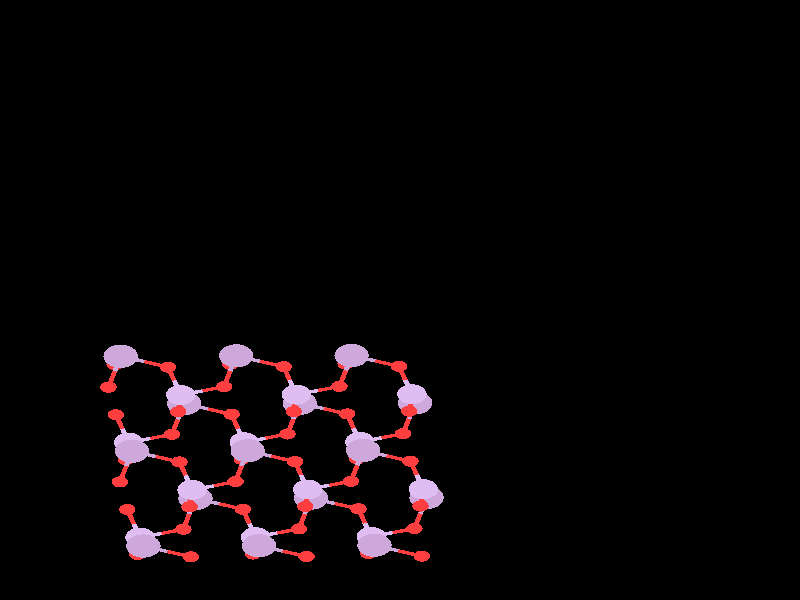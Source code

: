 #include "colors.inc"
#include "finish.inc"

global_settings {assumed_gamma 1 max_trace_level 6}
background {color White transmit 1.0}
camera {orthographic
  right -32.24*x up 35.65*y
  direction 1.00*z
  location <0,0,50.00> look_at <0,0,0>}


light_source {<  2.00,   3.00,  40.00> color White
  area_light <0.70, 0, 0>, <0, 0.70, 0>, 3, 3
  adaptive 1 jitter}
// no fog
#declare simple = finish {phong 0.7}
#declare pale = finish {ambient 0.5 diffuse 0.85 roughness 0.001 specular 0.200 }
#declare intermediate = finish {ambient 0.3 diffuse 0.6 specular 0.1 roughness 0.04}
#declare vmd = finish {ambient 0.0 diffuse 0.65 phong 0.1 phong_size 40.0 specular 0.5 }
#declare jmol = finish {ambient 0.2 diffuse 0.6 specular 1 roughness 0.001 metallic}
#declare ase2 = finish {ambient 0.05 brilliance 3 diffuse 0.6 metallic specular 0.7 roughness 0.04 reflection 0.15}
#declare ase3 = finish {ambient 0.15 brilliance 2 diffuse 0.6 metallic specular 1.0 roughness 0.001 reflection 0.0}
#declare glass = finish {ambient 0.05 diffuse 0.3 specular 1.0 roughness 0.001}
#declare glass2 = finish {ambient 0.01 diffuse 0.3 specular 1.0 reflection 0.25 roughness 0.001}
#declare Rcell = 0.000;
#declare Rbond = 0.100;

#macro atom(LOC, R, COL, TRANS, FIN)
  sphere{LOC, R texture{pigment{color COL transmit TRANS} finish{FIN}}}
#end
#macro constrain(LOC, R, COL, TRANS FIN)
union{torus{R, Rcell rotate 45*z texture{pigment{color COL transmit TRANS} finish{FIN}}}
     torus{R, Rcell rotate -45*z texture{pigment{color COL transmit TRANS} finish{FIN}}}
     translate LOC}
#end

cylinder {<-12.59, -16.98, -34.07>, < 15.35, -16.85, -34.07>, Rcell pigment {Black}}
cylinder {<-15.35,  16.85, -34.07>, < 12.59,  16.98, -34.07>, Rcell pigment {Black}}
cylinder {<-15.35,  16.85,   0.00>, < 12.59,  16.98,   0.00>, Rcell pigment {Black}}
cylinder {<-12.59, -16.98,   0.00>, < 15.35, -16.85,   0.00>, Rcell pigment {Black}}
cylinder {<-12.59, -16.98, -34.07>, <-15.35,  16.85, -34.07>, Rcell pigment {Black}}
cylinder {< 15.35, -16.85, -34.07>, < 12.59,  16.98, -34.07>, Rcell pigment {Black}}
cylinder {< 15.35, -16.85,   0.00>, < 12.59,  16.98,   0.00>, Rcell pigment {Black}}
cylinder {<-12.59, -16.98,   0.00>, <-15.35,  16.85,   0.00>, Rcell pigment {Black}}
cylinder {<-12.59, -16.98, -34.07>, <-12.59, -16.98,   0.00>, Rcell pigment {Black}}
cylinder {< 15.35, -16.85, -34.07>, < 15.35, -16.85,   0.00>, Rcell pigment {Black}}
cylinder {< 12.59,  16.98, -34.07>, < 12.59,  16.98,   0.00>, Rcell pigment {Black}}
cylinder {<-15.35,  16.85, -34.07>, <-15.35,  16.85,   0.00>, Rcell pigment {Black}}
atom(<-10.48, -14.11, -19.12>, 0.59, rgb <0.74, 0.50, 0.89>, 0.0, ase3) // #0
atom(<-10.34, -14.62, -15.68>, 0.69, rgb <0.62, 0.39, 0.71>, 0.0, ase3) // #1
atom(< -8.73, -13.62, -19.05>, 0.33, rgb <1.00, 0.05, 0.05>, 0.0, ase3) // #2
atom(<-10.58, -15.12, -17.60>, 0.33, rgb <1.00, 0.05, 0.05>, 0.0, ase3) // #3
atom(< -8.48, -12.29, -16.47>, 0.33, rgb <1.00, 0.05, 0.05>, 0.0, ase3) // #4
atom(< -8.43, -15.26, -15.54>, 0.33, rgb <1.00, 0.05, 0.05>, 0.0, ase3) // #5
atom(<-10.99, -12.45, -18.53>, 0.33, rgb <1.00, 0.05, 0.05>, 0.0, ase3) // #6
atom(<-10.94,  -8.47, -19.12>, 0.59, rgb <0.74, 0.50, 0.89>, 0.0, ase3) // #7
atom(<-10.80,  -8.98, -15.68>, 0.69, rgb <0.62, 0.39, 0.71>, 0.0, ase3) // #8
atom(<-11.29, -10.81, -15.03>, 0.33, rgb <1.00, 0.05, 0.05>, 0.0, ase3) // #9
atom(< -9.19,  -7.98, -19.05>, 0.33, rgb <1.00, 0.05, 0.05>, 0.0, ase3) // #10
atom(<-11.04,  -9.48, -17.60>, 0.33, rgb <1.00, 0.05, 0.05>, 0.0, ase3) // #11
atom(< -8.94,  -6.65, -16.47>, 0.33, rgb <1.00, 0.05, 0.05>, 0.0, ase3) // #12
atom(< -8.89,  -9.62, -15.54>, 0.33, rgb <1.00, 0.05, 0.05>, 0.0, ase3) // #13
atom(<-11.45,  -6.82, -18.53>, 0.33, rgb <1.00, 0.05, 0.05>, 0.0, ase3) // #14
atom(<-11.26,  -3.34, -15.68>, 0.69, rgb <0.62, 0.39, 0.71>, 0.0, ase3) // #15
atom(<-11.75,  -5.18, -15.03>, 0.33, rgb <1.00, 0.05, 0.05>, 0.0, ase3) // #16
atom(<-11.50,  -3.84, -17.60>, 0.33, rgb <1.00, 0.05, 0.05>, 0.0, ase3) // #17
atom(< -9.35,  -3.99, -15.54>, 0.33, rgb <1.00, 0.05, 0.05>, 0.0, ase3) // #18
atom(< -5.82, -14.09, -19.12>, 0.59, rgb <0.74, 0.50, 0.89>, 0.0, ase3) // #19
atom(< -5.68, -14.60, -15.68>, 0.69, rgb <0.62, 0.39, 0.71>, 0.0, ase3) // #20
atom(< -8.24, -11.79, -18.39>, 0.69, rgb <0.62, 0.39, 0.71>, 0.0, ase3) // #21
atom(< -4.07, -13.60, -19.05>, 0.33, rgb <1.00, 0.05, 0.05>, 0.0, ase3) // #22
atom(< -5.92, -15.09, -17.60>, 0.33, rgb <1.00, 0.05, 0.05>, 0.0, ase3) // #23
atom(< -3.82, -12.27, -16.47>, 0.33, rgb <1.00, 0.05, 0.05>, 0.0, ase3) // #24
atom(< -3.77, -15.24, -15.54>, 0.33, rgb <1.00, 0.05, 0.05>, 0.0, ase3) // #25
atom(< -6.33, -12.43, -18.53>, 0.33, rgb <1.00, 0.05, 0.05>, 0.0, ase3) // #26
atom(< -8.38, -11.28, -14.96>, 0.59, rgb <0.74, 0.50, 0.89>, 0.0, ase3) // #27
atom(< -6.28,  -8.45, -19.12>, 0.59, rgb <0.74, 0.50, 0.89>, 0.0, ase3) // #28
atom(< -6.14,  -8.96, -15.68>, 0.69, rgb <0.62, 0.39, 0.71>, 0.0, ase3) // #29
atom(< -8.70,  -6.15, -18.39>, 0.69, rgb <0.62, 0.39, 0.71>, 0.0, ase3) // #30
atom(< -6.63, -10.79, -15.03>, 0.33, rgb <1.00, 0.05, 0.05>, 0.0, ase3) // #31
atom(< -4.53,  -7.96, -19.05>, 0.33, rgb <1.00, 0.05, 0.05>, 0.0, ase3) // #32
atom(< -6.38,  -9.46, -17.60>, 0.33, rgb <1.00, 0.05, 0.05>, 0.0, ase3) // #33
atom(< -4.28,  -6.63, -16.47>, 0.33, rgb <1.00, 0.05, 0.05>, 0.0, ase3) // #34
atom(< -4.23,  -9.60, -15.54>, 0.33, rgb <1.00, 0.05, 0.05>, 0.0, ase3) // #35
atom(< -6.79,  -6.79, -18.53>, 0.33, rgb <1.00, 0.05, 0.05>, 0.0, ase3) // #36
atom(< -8.84,  -5.64, -14.96>, 0.59, rgb <0.74, 0.50, 0.89>, 0.0, ase3) // #37
atom(< -6.60,  -3.32, -15.68>, 0.69, rgb <0.62, 0.39, 0.71>, 0.0, ase3) // #38
atom(< -7.09,  -5.15, -15.03>, 0.33, rgb <1.00, 0.05, 0.05>, 0.0, ase3) // #39
atom(< -6.84,  -3.82, -17.60>, 0.33, rgb <1.00, 0.05, 0.05>, 0.0, ase3) // #40
atom(< -4.69,  -3.96, -15.54>, 0.33, rgb <1.00, 0.05, 0.05>, 0.0, ase3) // #41
atom(< -1.16, -14.07, -19.12>, 0.59, rgb <0.74, 0.50, 0.89>, 0.0, ase3) // #42
atom(< -1.03, -14.57, -15.68>, 0.69, rgb <0.62, 0.39, 0.71>, 0.0, ase3) // #43
atom(< -3.58, -11.77, -18.39>, 0.69, rgb <0.62, 0.39, 0.71>, 0.0, ase3) // #44
atom(<  0.58, -13.58, -19.05>, 0.33, rgb <1.00, 0.05, 0.05>, 0.0, ase3) // #45
atom(< -1.27, -15.07, -17.60>, 0.33, rgb <1.00, 0.05, 0.05>, 0.0, ase3) // #46
atom(<  0.83, -12.24, -16.47>, 0.33, rgb <1.00, 0.05, 0.05>, 0.0, ase3) // #47
atom(<  0.88, -15.22, -15.54>, 0.33, rgb <1.00, 0.05, 0.05>, 0.0, ase3) // #48
atom(< -1.67, -12.41, -18.53>, 0.33, rgb <1.00, 0.05, 0.05>, 0.0, ase3) // #49
atom(< -3.72, -11.26, -14.96>, 0.59, rgb <0.74, 0.50, 0.89>, 0.0, ase3) // #50
atom(< -1.62,  -8.43, -19.12>, 0.59, rgb <0.74, 0.50, 0.89>, 0.0, ase3) // #51
atom(< -1.49,  -8.94, -15.68>, 0.69, rgb <0.62, 0.39, 0.71>, 0.0, ase3) // #52
atom(< -4.04,  -6.13, -18.39>, 0.69, rgb <0.62, 0.39, 0.71>, 0.0, ase3) // #53
atom(< -1.98, -10.77, -15.03>, 0.33, rgb <1.00, 0.05, 0.05>, 0.0, ase3) // #54
atom(<  0.12,  -7.94, -19.05>, 0.33, rgb <1.00, 0.05, 0.05>, 0.0, ase3) // #55
atom(< -1.73,  -9.44, -17.60>, 0.33, rgb <1.00, 0.05, 0.05>, 0.0, ase3) // #56
atom(<  0.37,  -6.61, -16.47>, 0.33, rgb <1.00, 0.05, 0.05>, 0.0, ase3) // #57
atom(<  0.42,  -9.58, -15.54>, 0.33, rgb <1.00, 0.05, 0.05>, 0.0, ase3) // #58
atom(< -2.13,  -6.77, -18.53>, 0.33, rgb <1.00, 0.05, 0.05>, 0.0, ase3) // #59
atom(< -4.18,  -5.62, -14.96>, 0.59, rgb <0.74, 0.50, 0.89>, 0.0, ase3) // #60
atom(< -1.95,  -3.30, -15.68>, 0.69, rgb <0.62, 0.39, 0.71>, 0.0, ase3) // #61
atom(< -2.44,  -5.13, -15.03>, 0.33, rgb <1.00, 0.05, 0.05>, 0.0, ase3) // #62
atom(< -2.19,  -3.80, -17.60>, 0.33, rgb <1.00, 0.05, 0.05>, 0.0, ase3) // #63
atom(< -0.04,  -3.94, -15.54>, 0.33, rgb <1.00, 0.05, 0.05>, 0.0, ase3) // #64
atom(<  1.07, -11.74, -18.39>, 0.69, rgb <0.62, 0.39, 0.71>, 0.0, ase3) // #65
atom(<  0.94, -11.24, -14.96>, 0.59, rgb <0.74, 0.50, 0.89>, 0.0, ase3) // #66
atom(<  0.61,  -6.11, -18.39>, 0.69, rgb <0.62, 0.39, 0.71>, 0.0, ase3) // #67
atom(<  0.48,  -5.60, -14.96>, 0.59, rgb <0.74, 0.50, 0.89>, 0.0, ase3) // #68
cylinder {<-10.48, -14.11, -19.12>, <-10.73, -13.28, -18.82>, Rbond texture{pigment {color rgb <0.74, 0.50, 0.89> transmit 0.0} finish{ase3}}}
cylinder {<-10.99, -12.45, -18.53>, <-10.73, -13.28, -18.82>, Rbond texture{pigment {color rgb <1.00, 0.05, 0.05> transmit 0.0} finish{ase3}}}
cylinder {<-10.48, -14.11, -19.12>, <-10.53, -14.61, -18.36>, Rbond texture{pigment {color rgb <0.74, 0.50, 0.89> transmit 0.0} finish{ase3}}}
cylinder {<-10.58, -15.12, -17.60>, <-10.53, -14.61, -18.36>, Rbond texture{pigment {color rgb <1.00, 0.05, 0.05> transmit 0.0} finish{ase3}}}
cylinder {<-10.48, -14.11, -19.12>, < -9.60, -13.87, -19.08>, Rbond texture{pigment {color rgb <0.74, 0.50, 0.89> transmit 0.0} finish{ase3}}}
cylinder {< -8.73, -13.62, -19.05>, < -9.60, -13.87, -19.08>, Rbond texture{pigment {color rgb <1.00, 0.05, 0.05> transmit 0.0} finish{ase3}}}
cylinder {<-10.34, -14.62, -15.68>, <-10.46, -14.87, -16.64>, Rbond texture{pigment {color rgb <0.62, 0.39, 0.71> transmit 0.0} finish{ase3}}}
cylinder {<-10.58, -15.12, -17.60>, <-10.46, -14.87, -16.64>, Rbond texture{pigment {color rgb <1.00, 0.05, 0.05> transmit 0.0} finish{ase3}}}
cylinder {<-10.34, -14.62, -15.68>, < -9.38, -14.94, -15.61>, Rbond texture{pigment {color rgb <0.62, 0.39, 0.71> transmit 0.0} finish{ase3}}}
cylinder {< -8.43, -15.26, -15.54>, < -9.38, -14.94, -15.61>, Rbond texture{pigment {color rgb <1.00, 0.05, 0.05> transmit 0.0} finish{ase3}}}
cylinder {< -8.73, -13.62, -19.05>, < -8.49, -12.70, -18.72>, Rbond texture{pigment {color rgb <1.00, 0.05, 0.05> transmit 0.0} finish{ase3}}}
cylinder {< -8.24, -11.79, -18.39>, < -8.49, -12.70, -18.72>, Rbond texture{pigment {color rgb <0.62, 0.39, 0.71> transmit 0.0} finish{ase3}}}
cylinder {< -8.48, -12.29, -16.47>, < -8.43, -11.78, -15.71>, Rbond texture{pigment {color rgb <1.00, 0.05, 0.05> transmit 0.0} finish{ase3}}}
cylinder {< -8.38, -11.28, -14.96>, < -8.43, -11.78, -15.71>, Rbond texture{pigment {color rgb <0.74, 0.50, 0.89> transmit 0.0} finish{ase3}}}
cylinder {< -8.48, -12.29, -16.47>, < -8.36, -12.04, -17.43>, Rbond texture{pigment {color rgb <1.00, 0.05, 0.05> transmit 0.0} finish{ase3}}}
cylinder {< -8.24, -11.79, -18.39>, < -8.36, -12.04, -17.43>, Rbond texture{pigment {color rgb <0.62, 0.39, 0.71> transmit 0.0} finish{ase3}}}
cylinder {<-10.94,  -8.47, -19.12>, <-10.99,  -8.97, -18.36>, Rbond texture{pigment {color rgb <0.74, 0.50, 0.89> transmit 0.0} finish{ase3}}}
cylinder {<-11.04,  -9.48, -17.60>, <-10.99,  -8.97, -18.36>, Rbond texture{pigment {color rgb <1.00, 0.05, 0.05> transmit 0.0} finish{ase3}}}
cylinder {<-10.94,  -8.47, -19.12>, <-11.19,  -7.64, -18.82>, Rbond texture{pigment {color rgb <0.74, 0.50, 0.89> transmit 0.0} finish{ase3}}}
cylinder {<-11.45,  -6.82, -18.53>, <-11.19,  -7.64, -18.82>, Rbond texture{pigment {color rgb <1.00, 0.05, 0.05> transmit 0.0} finish{ase3}}}
cylinder {<-10.94,  -8.47, -19.12>, <-10.06,  -8.23, -19.08>, Rbond texture{pigment {color rgb <0.74, 0.50, 0.89> transmit 0.0} finish{ase3}}}
cylinder {< -9.19,  -7.98, -19.05>, <-10.06,  -8.23, -19.08>, Rbond texture{pigment {color rgb <1.00, 0.05, 0.05> transmit 0.0} finish{ase3}}}
cylinder {<-10.80,  -8.98, -15.68>, <-10.92,  -9.23, -16.64>, Rbond texture{pigment {color rgb <0.62, 0.39, 0.71> transmit 0.0} finish{ase3}}}
cylinder {<-11.04,  -9.48, -17.60>, <-10.92,  -9.23, -16.64>, Rbond texture{pigment {color rgb <1.00, 0.05, 0.05> transmit 0.0} finish{ase3}}}
cylinder {<-10.80,  -8.98, -15.68>, < -9.84,  -9.30, -15.61>, Rbond texture{pigment {color rgb <0.62, 0.39, 0.71> transmit 0.0} finish{ase3}}}
cylinder {< -8.89,  -9.62, -15.54>, < -9.84,  -9.30, -15.61>, Rbond texture{pigment {color rgb <1.00, 0.05, 0.05> transmit 0.0} finish{ase3}}}
cylinder {<-10.80,  -8.98, -15.68>, <-11.04,  -9.90, -15.35>, Rbond texture{pigment {color rgb <0.62, 0.39, 0.71> transmit 0.0} finish{ase3}}}
cylinder {<-11.29, -10.81, -15.03>, <-11.04,  -9.90, -15.35>, Rbond texture{pigment {color rgb <1.00, 0.05, 0.05> transmit 0.0} finish{ase3}}}
cylinder {< -9.19,  -7.98, -19.05>, < -8.95,  -7.07, -18.72>, Rbond texture{pigment {color rgb <1.00, 0.05, 0.05> transmit 0.0} finish{ase3}}}
cylinder {< -8.70,  -6.15, -18.39>, < -8.95,  -7.07, -18.72>, Rbond texture{pigment {color rgb <0.62, 0.39, 0.71> transmit 0.0} finish{ase3}}}
cylinder {< -8.94,  -6.65, -16.47>, < -8.82,  -6.40, -17.43>, Rbond texture{pigment {color rgb <1.00, 0.05, 0.05> transmit 0.0} finish{ase3}}}
cylinder {< -8.70,  -6.15, -18.39>, < -8.82,  -6.40, -17.43>, Rbond texture{pigment {color rgb <0.62, 0.39, 0.71> transmit 0.0} finish{ase3}}}
cylinder {< -8.94,  -6.65, -16.47>, < -8.89,  -6.14, -15.71>, Rbond texture{pigment {color rgb <1.00, 0.05, 0.05> transmit 0.0} finish{ase3}}}
cylinder {< -8.84,  -5.64, -14.96>, < -8.89,  -6.14, -15.71>, Rbond texture{pigment {color rgb <0.74, 0.50, 0.89> transmit 0.0} finish{ase3}}}
cylinder {< -8.89,  -9.62, -15.54>, < -8.63, -10.45, -15.25>, Rbond texture{pigment {color rgb <1.00, 0.05, 0.05> transmit 0.0} finish{ase3}}}
cylinder {< -8.38, -11.28, -14.96>, < -8.63, -10.45, -15.25>, Rbond texture{pigment {color rgb <0.74, 0.50, 0.89> transmit 0.0} finish{ase3}}}
cylinder {<-11.26,  -3.34, -15.68>, <-10.30,  -3.66, -15.61>, Rbond texture{pigment {color rgb <0.62, 0.39, 0.71> transmit 0.0} finish{ase3}}}
cylinder {< -9.35,  -3.99, -15.54>, <-10.30,  -3.66, -15.61>, Rbond texture{pigment {color rgb <1.00, 0.05, 0.05> transmit 0.0} finish{ase3}}}
cylinder {<-11.26,  -3.34, -15.68>, <-11.38,  -3.59, -16.64>, Rbond texture{pigment {color rgb <0.62, 0.39, 0.71> transmit 0.0} finish{ase3}}}
cylinder {<-11.50,  -3.84, -17.60>, <-11.38,  -3.59, -16.64>, Rbond texture{pigment {color rgb <1.00, 0.05, 0.05> transmit 0.0} finish{ase3}}}
cylinder {<-11.26,  -3.34, -15.68>, <-11.50,  -4.26, -15.35>, Rbond texture{pigment {color rgb <0.62, 0.39, 0.71> transmit 0.0} finish{ase3}}}
cylinder {<-11.75,  -5.18, -15.03>, <-11.50,  -4.26, -15.35>, Rbond texture{pigment {color rgb <1.00, 0.05, 0.05> transmit 0.0} finish{ase3}}}
cylinder {< -9.35,  -3.99, -15.54>, < -9.09,  -4.81, -15.25>, Rbond texture{pigment {color rgb <1.00, 0.05, 0.05> transmit 0.0} finish{ase3}}}
cylinder {< -8.84,  -5.64, -14.96>, < -9.09,  -4.81, -15.25>, Rbond texture{pigment {color rgb <0.74, 0.50, 0.89> transmit 0.0} finish{ase3}}}
cylinder {< -5.82, -14.09, -19.12>, < -5.87, -14.59, -18.36>, Rbond texture{pigment {color rgb <0.74, 0.50, 0.89> transmit 0.0} finish{ase3}}}
cylinder {< -5.92, -15.09, -17.60>, < -5.87, -14.59, -18.36>, Rbond texture{pigment {color rgb <1.00, 0.05, 0.05> transmit 0.0} finish{ase3}}}
cylinder {< -5.82, -14.09, -19.12>, < -6.08, -13.26, -18.82>, Rbond texture{pigment {color rgb <0.74, 0.50, 0.89> transmit 0.0} finish{ase3}}}
cylinder {< -6.33, -12.43, -18.53>, < -6.08, -13.26, -18.82>, Rbond texture{pigment {color rgb <1.00, 0.05, 0.05> transmit 0.0} finish{ase3}}}
cylinder {< -5.82, -14.09, -19.12>, < -4.95, -13.84, -19.08>, Rbond texture{pigment {color rgb <0.74, 0.50, 0.89> transmit 0.0} finish{ase3}}}
cylinder {< -4.07, -13.60, -19.05>, < -4.95, -13.84, -19.08>, Rbond texture{pigment {color rgb <1.00, 0.05, 0.05> transmit 0.0} finish{ase3}}}
cylinder {< -5.68, -14.60, -15.68>, < -5.80, -14.85, -16.64>, Rbond texture{pigment {color rgb <0.62, 0.39, 0.71> transmit 0.0} finish{ase3}}}
cylinder {< -5.92, -15.09, -17.60>, < -5.80, -14.85, -16.64>, Rbond texture{pigment {color rgb <1.00, 0.05, 0.05> transmit 0.0} finish{ase3}}}
cylinder {< -5.68, -14.60, -15.68>, < -4.73, -14.92, -15.61>, Rbond texture{pigment {color rgb <0.62, 0.39, 0.71> transmit 0.0} finish{ase3}}}
cylinder {< -3.77, -15.24, -15.54>, < -4.73, -14.92, -15.61>, Rbond texture{pigment {color rgb <1.00, 0.05, 0.05> transmit 0.0} finish{ase3}}}
cylinder {< -8.24, -11.79, -18.39>, < -7.29, -12.11, -18.46>, Rbond texture{pigment {color rgb <0.62, 0.39, 0.71> transmit 0.0} finish{ase3}}}
cylinder {< -6.33, -12.43, -18.53>, < -7.29, -12.11, -18.46>, Rbond texture{pigment {color rgb <1.00, 0.05, 0.05> transmit 0.0} finish{ase3}}}
cylinder {< -4.07, -13.60, -19.05>, < -3.83, -12.68, -18.72>, Rbond texture{pigment {color rgb <1.00, 0.05, 0.05> transmit 0.0} finish{ase3}}}
cylinder {< -3.58, -11.77, -18.39>, < -3.83, -12.68, -18.72>, Rbond texture{pigment {color rgb <0.62, 0.39, 0.71> transmit 0.0} finish{ase3}}}
cylinder {< -3.82, -12.27, -16.47>, < -3.77, -11.76, -15.71>, Rbond texture{pigment {color rgb <1.00, 0.05, 0.05> transmit 0.0} finish{ase3}}}
cylinder {< -3.72, -11.26, -14.96>, < -3.77, -11.76, -15.71>, Rbond texture{pigment {color rgb <0.74, 0.50, 0.89> transmit 0.0} finish{ase3}}}
cylinder {< -3.82, -12.27, -16.47>, < -3.70, -12.02, -17.43>, Rbond texture{pigment {color rgb <1.00, 0.05, 0.05> transmit 0.0} finish{ase3}}}
cylinder {< -3.58, -11.77, -18.39>, < -3.70, -12.02, -17.43>, Rbond texture{pigment {color rgb <0.62, 0.39, 0.71> transmit 0.0} finish{ase3}}}
cylinder {< -8.38, -11.28, -14.96>, < -7.50, -11.04, -14.99>, Rbond texture{pigment {color rgb <0.74, 0.50, 0.89> transmit 0.0} finish{ase3}}}
cylinder {< -6.63, -10.79, -15.03>, < -7.50, -11.04, -14.99>, Rbond texture{pigment {color rgb <1.00, 0.05, 0.05> transmit 0.0} finish{ase3}}}
cylinder {< -6.28,  -8.45, -19.12>, < -6.33,  -8.95, -18.36>, Rbond texture{pigment {color rgb <0.74, 0.50, 0.89> transmit 0.0} finish{ase3}}}
cylinder {< -6.38,  -9.46, -17.60>, < -6.33,  -8.95, -18.36>, Rbond texture{pigment {color rgb <1.00, 0.05, 0.05> transmit 0.0} finish{ase3}}}
cylinder {< -6.28,  -8.45, -19.12>, < -6.54,  -7.62, -18.82>, Rbond texture{pigment {color rgb <0.74, 0.50, 0.89> transmit 0.0} finish{ase3}}}
cylinder {< -6.79,  -6.79, -18.53>, < -6.54,  -7.62, -18.82>, Rbond texture{pigment {color rgb <1.00, 0.05, 0.05> transmit 0.0} finish{ase3}}}
cylinder {< -6.28,  -8.45, -19.12>, < -5.41,  -8.21, -19.08>, Rbond texture{pigment {color rgb <0.74, 0.50, 0.89> transmit 0.0} finish{ase3}}}
cylinder {< -4.53,  -7.96, -19.05>, < -5.41,  -8.21, -19.08>, Rbond texture{pigment {color rgb <1.00, 0.05, 0.05> transmit 0.0} finish{ase3}}}
cylinder {< -6.14,  -8.96, -15.68>, < -6.39,  -9.88, -15.35>, Rbond texture{pigment {color rgb <0.62, 0.39, 0.71> transmit 0.0} finish{ase3}}}
cylinder {< -6.63, -10.79, -15.03>, < -6.39,  -9.88, -15.35>, Rbond texture{pigment {color rgb <1.00, 0.05, 0.05> transmit 0.0} finish{ase3}}}
cylinder {< -6.14,  -8.96, -15.68>, < -6.26,  -9.21, -16.64>, Rbond texture{pigment {color rgb <0.62, 0.39, 0.71> transmit 0.0} finish{ase3}}}
cylinder {< -6.38,  -9.46, -17.60>, < -6.26,  -9.21, -16.64>, Rbond texture{pigment {color rgb <1.00, 0.05, 0.05> transmit 0.0} finish{ase3}}}
cylinder {< -6.14,  -8.96, -15.68>, < -5.19,  -9.28, -15.61>, Rbond texture{pigment {color rgb <0.62, 0.39, 0.71> transmit 0.0} finish{ase3}}}
cylinder {< -4.23,  -9.60, -15.54>, < -5.19,  -9.28, -15.61>, Rbond texture{pigment {color rgb <1.00, 0.05, 0.05> transmit 0.0} finish{ase3}}}
cylinder {< -8.70,  -6.15, -18.39>, < -7.75,  -6.47, -18.46>, Rbond texture{pigment {color rgb <0.62, 0.39, 0.71> transmit 0.0} finish{ase3}}}
cylinder {< -6.79,  -6.79, -18.53>, < -7.75,  -6.47, -18.46>, Rbond texture{pigment {color rgb <1.00, 0.05, 0.05> transmit 0.0} finish{ase3}}}
cylinder {< -4.53,  -7.96, -19.05>, < -4.29,  -7.05, -18.72>, Rbond texture{pigment {color rgb <1.00, 0.05, 0.05> transmit 0.0} finish{ase3}}}
cylinder {< -4.04,  -6.13, -18.39>, < -4.29,  -7.05, -18.72>, Rbond texture{pigment {color rgb <0.62, 0.39, 0.71> transmit 0.0} finish{ase3}}}
cylinder {< -4.28,  -6.63, -16.47>, < -4.16,  -6.38, -17.43>, Rbond texture{pigment {color rgb <1.00, 0.05, 0.05> transmit 0.0} finish{ase3}}}
cylinder {< -4.04,  -6.13, -18.39>, < -4.16,  -6.38, -17.43>, Rbond texture{pigment {color rgb <0.62, 0.39, 0.71> transmit 0.0} finish{ase3}}}
cylinder {< -4.28,  -6.63, -16.47>, < -4.23,  -6.12, -15.71>, Rbond texture{pigment {color rgb <1.00, 0.05, 0.05> transmit 0.0} finish{ase3}}}
cylinder {< -4.18,  -5.62, -14.96>, < -4.23,  -6.12, -15.71>, Rbond texture{pigment {color rgb <0.74, 0.50, 0.89> transmit 0.0} finish{ase3}}}
cylinder {< -4.23,  -9.60, -15.54>, < -3.98, -10.43, -15.25>, Rbond texture{pigment {color rgb <1.00, 0.05, 0.05> transmit 0.0} finish{ase3}}}
cylinder {< -3.72, -11.26, -14.96>, < -3.98, -10.43, -15.25>, Rbond texture{pigment {color rgb <0.74, 0.50, 0.89> transmit 0.0} finish{ase3}}}
cylinder {< -8.84,  -5.64, -14.96>, < -7.96,  -5.40, -14.99>, Rbond texture{pigment {color rgb <0.74, 0.50, 0.89> transmit 0.0} finish{ase3}}}
cylinder {< -7.09,  -5.15, -15.03>, < -7.96,  -5.40, -14.99>, Rbond texture{pigment {color rgb <1.00, 0.05, 0.05> transmit 0.0} finish{ase3}}}
cylinder {< -6.60,  -3.32, -15.68>, < -6.85,  -4.24, -15.35>, Rbond texture{pigment {color rgb <0.62, 0.39, 0.71> transmit 0.0} finish{ase3}}}
cylinder {< -7.09,  -5.15, -15.03>, < -6.85,  -4.24, -15.35>, Rbond texture{pigment {color rgb <1.00, 0.05, 0.05> transmit 0.0} finish{ase3}}}
cylinder {< -6.60,  -3.32, -15.68>, < -6.72,  -3.57, -16.64>, Rbond texture{pigment {color rgb <0.62, 0.39, 0.71> transmit 0.0} finish{ase3}}}
cylinder {< -6.84,  -3.82, -17.60>, < -6.72,  -3.57, -16.64>, Rbond texture{pigment {color rgb <1.00, 0.05, 0.05> transmit 0.0} finish{ase3}}}
cylinder {< -6.60,  -3.32, -15.68>, < -5.65,  -3.64, -15.61>, Rbond texture{pigment {color rgb <0.62, 0.39, 0.71> transmit 0.0} finish{ase3}}}
cylinder {< -4.69,  -3.96, -15.54>, < -5.65,  -3.64, -15.61>, Rbond texture{pigment {color rgb <1.00, 0.05, 0.05> transmit 0.0} finish{ase3}}}
cylinder {< -4.69,  -3.96, -15.54>, < -4.44,  -4.79, -15.25>, Rbond texture{pigment {color rgb <1.00, 0.05, 0.05> transmit 0.0} finish{ase3}}}
cylinder {< -4.18,  -5.62, -14.96>, < -4.44,  -4.79, -15.25>, Rbond texture{pigment {color rgb <0.74, 0.50, 0.89> transmit 0.0} finish{ase3}}}
cylinder {< -1.16, -14.07, -19.12>, < -1.42, -13.24, -18.82>, Rbond texture{pigment {color rgb <0.74, 0.50, 0.89> transmit 0.0} finish{ase3}}}
cylinder {< -1.67, -12.41, -18.53>, < -1.42, -13.24, -18.82>, Rbond texture{pigment {color rgb <1.00, 0.05, 0.05> transmit 0.0} finish{ase3}}}
cylinder {< -1.16, -14.07, -19.12>, < -1.21, -14.57, -18.36>, Rbond texture{pigment {color rgb <0.74, 0.50, 0.89> transmit 0.0} finish{ase3}}}
cylinder {< -1.27, -15.07, -17.60>, < -1.21, -14.57, -18.36>, Rbond texture{pigment {color rgb <1.00, 0.05, 0.05> transmit 0.0} finish{ase3}}}
cylinder {< -1.16, -14.07, -19.12>, < -0.29, -13.82, -19.08>, Rbond texture{pigment {color rgb <0.74, 0.50, 0.89> transmit 0.0} finish{ase3}}}
cylinder {<  0.58, -13.58, -19.05>, < -0.29, -13.82, -19.08>, Rbond texture{pigment {color rgb <1.00, 0.05, 0.05> transmit 0.0} finish{ase3}}}
cylinder {< -1.03, -14.57, -15.68>, < -1.15, -14.82, -16.64>, Rbond texture{pigment {color rgb <0.62, 0.39, 0.71> transmit 0.0} finish{ase3}}}
cylinder {< -1.27, -15.07, -17.60>, < -1.15, -14.82, -16.64>, Rbond texture{pigment {color rgb <1.00, 0.05, 0.05> transmit 0.0} finish{ase3}}}
cylinder {< -1.03, -14.57, -15.68>, < -0.07, -14.90, -15.61>, Rbond texture{pigment {color rgb <0.62, 0.39, 0.71> transmit 0.0} finish{ase3}}}
cylinder {<  0.88, -15.22, -15.54>, < -0.07, -14.90, -15.61>, Rbond texture{pigment {color rgb <1.00, 0.05, 0.05> transmit 0.0} finish{ase3}}}
cylinder {< -3.58, -11.77, -18.39>, < -2.63, -12.09, -18.46>, Rbond texture{pigment {color rgb <0.62, 0.39, 0.71> transmit 0.0} finish{ase3}}}
cylinder {< -1.67, -12.41, -18.53>, < -2.63, -12.09, -18.46>, Rbond texture{pigment {color rgb <1.00, 0.05, 0.05> transmit 0.0} finish{ase3}}}
cylinder {<  0.58, -13.58, -19.05>, <  0.83, -12.66, -18.72>, Rbond texture{pigment {color rgb <1.00, 0.05, 0.05> transmit 0.0} finish{ase3}}}
cylinder {<  1.07, -11.74, -18.39>, <  0.83, -12.66, -18.72>, Rbond texture{pigment {color rgb <0.62, 0.39, 0.71> transmit 0.0} finish{ase3}}}
cylinder {<  0.83, -12.24, -16.47>, <  0.95, -11.99, -17.43>, Rbond texture{pigment {color rgb <1.00, 0.05, 0.05> transmit 0.0} finish{ase3}}}
cylinder {<  1.07, -11.74, -18.39>, <  0.95, -11.99, -17.43>, Rbond texture{pigment {color rgb <0.62, 0.39, 0.71> transmit 0.0} finish{ase3}}}
cylinder {<  0.83, -12.24, -16.47>, <  0.88, -11.74, -15.71>, Rbond texture{pigment {color rgb <1.00, 0.05, 0.05> transmit 0.0} finish{ase3}}}
cylinder {<  0.94, -11.24, -14.96>, <  0.88, -11.74, -15.71>, Rbond texture{pigment {color rgb <0.74, 0.50, 0.89> transmit 0.0} finish{ase3}}}
cylinder {< -3.72, -11.26, -14.96>, < -2.85, -11.01, -14.99>, Rbond texture{pigment {color rgb <0.74, 0.50, 0.89> transmit 0.0} finish{ase3}}}
cylinder {< -1.98, -10.77, -15.03>, < -2.85, -11.01, -14.99>, Rbond texture{pigment {color rgb <1.00, 0.05, 0.05> transmit 0.0} finish{ase3}}}
cylinder {< -1.62,  -8.43, -19.12>, < -1.67,  -8.93, -18.36>, Rbond texture{pigment {color rgb <0.74, 0.50, 0.89> transmit 0.0} finish{ase3}}}
cylinder {< -1.73,  -9.44, -17.60>, < -1.67,  -8.93, -18.36>, Rbond texture{pigment {color rgb <1.00, 0.05, 0.05> transmit 0.0} finish{ase3}}}
cylinder {< -1.62,  -8.43, -19.12>, < -0.75,  -8.19, -19.08>, Rbond texture{pigment {color rgb <0.74, 0.50, 0.89> transmit 0.0} finish{ase3}}}
cylinder {<  0.12,  -7.94, -19.05>, < -0.75,  -8.19, -19.08>, Rbond texture{pigment {color rgb <1.00, 0.05, 0.05> transmit 0.0} finish{ase3}}}
cylinder {< -1.62,  -8.43, -19.12>, < -1.88,  -7.60, -18.82>, Rbond texture{pigment {color rgb <0.74, 0.50, 0.89> transmit 0.0} finish{ase3}}}
cylinder {< -2.13,  -6.77, -18.53>, < -1.88,  -7.60, -18.82>, Rbond texture{pigment {color rgb <1.00, 0.05, 0.05> transmit 0.0} finish{ase3}}}
cylinder {< -1.49,  -8.94, -15.68>, < -1.73,  -9.85, -15.35>, Rbond texture{pigment {color rgb <0.62, 0.39, 0.71> transmit 0.0} finish{ase3}}}
cylinder {< -1.98, -10.77, -15.03>, < -1.73,  -9.85, -15.35>, Rbond texture{pigment {color rgb <1.00, 0.05, 0.05> transmit 0.0} finish{ase3}}}
cylinder {< -1.49,  -8.94, -15.68>, < -1.61,  -9.19, -16.64>, Rbond texture{pigment {color rgb <0.62, 0.39, 0.71> transmit 0.0} finish{ase3}}}
cylinder {< -1.73,  -9.44, -17.60>, < -1.61,  -9.19, -16.64>, Rbond texture{pigment {color rgb <1.00, 0.05, 0.05> transmit 0.0} finish{ase3}}}
cylinder {< -1.49,  -8.94, -15.68>, < -0.53,  -9.26, -15.61>, Rbond texture{pigment {color rgb <0.62, 0.39, 0.71> transmit 0.0} finish{ase3}}}
cylinder {<  0.42,  -9.58, -15.54>, < -0.53,  -9.26, -15.61>, Rbond texture{pigment {color rgb <1.00, 0.05, 0.05> transmit 0.0} finish{ase3}}}
cylinder {< -4.04,  -6.13, -18.39>, < -3.09,  -6.45, -18.46>, Rbond texture{pigment {color rgb <0.62, 0.39, 0.71> transmit 0.0} finish{ase3}}}
cylinder {< -2.13,  -6.77, -18.53>, < -3.09,  -6.45, -18.46>, Rbond texture{pigment {color rgb <1.00, 0.05, 0.05> transmit 0.0} finish{ase3}}}
cylinder {<  0.12,  -7.94, -19.05>, <  0.37,  -7.02, -18.72>, Rbond texture{pigment {color rgb <1.00, 0.05, 0.05> transmit 0.0} finish{ase3}}}
cylinder {<  0.61,  -6.11, -18.39>, <  0.37,  -7.02, -18.72>, Rbond texture{pigment {color rgb <0.62, 0.39, 0.71> transmit 0.0} finish{ase3}}}
cylinder {<  0.37,  -6.61, -16.47>, <  0.49,  -6.36, -17.43>, Rbond texture{pigment {color rgb <1.00, 0.05, 0.05> transmit 0.0} finish{ase3}}}
cylinder {<  0.61,  -6.11, -18.39>, <  0.49,  -6.36, -17.43>, Rbond texture{pigment {color rgb <0.62, 0.39, 0.71> transmit 0.0} finish{ase3}}}
cylinder {<  0.37,  -6.61, -16.47>, <  0.42,  -6.10, -15.71>, Rbond texture{pigment {color rgb <1.00, 0.05, 0.05> transmit 0.0} finish{ase3}}}
cylinder {<  0.48,  -5.60, -14.96>, <  0.42,  -6.10, -15.71>, Rbond texture{pigment {color rgb <0.74, 0.50, 0.89> transmit 0.0} finish{ase3}}}
cylinder {<  0.42,  -9.58, -15.54>, <  0.68, -10.41, -15.25>, Rbond texture{pigment {color rgb <1.00, 0.05, 0.05> transmit 0.0} finish{ase3}}}
cylinder {<  0.94, -11.24, -14.96>, <  0.68, -10.41, -15.25>, Rbond texture{pigment {color rgb <0.74, 0.50, 0.89> transmit 0.0} finish{ase3}}}
cylinder {< -4.18,  -5.62, -14.96>, < -3.31,  -5.38, -14.99>, Rbond texture{pigment {color rgb <0.74, 0.50, 0.89> transmit 0.0} finish{ase3}}}
cylinder {< -2.44,  -5.13, -15.03>, < -3.31,  -5.38, -14.99>, Rbond texture{pigment {color rgb <1.00, 0.05, 0.05> transmit 0.0} finish{ase3}}}
cylinder {< -1.95,  -3.30, -15.68>, < -2.07,  -3.55, -16.64>, Rbond texture{pigment {color rgb <0.62, 0.39, 0.71> transmit 0.0} finish{ase3}}}
cylinder {< -2.19,  -3.80, -17.60>, < -2.07,  -3.55, -16.64>, Rbond texture{pigment {color rgb <1.00, 0.05, 0.05> transmit 0.0} finish{ase3}}}
cylinder {< -1.95,  -3.30, -15.68>, < -0.99,  -3.62, -15.61>, Rbond texture{pigment {color rgb <0.62, 0.39, 0.71> transmit 0.0} finish{ase3}}}
cylinder {< -0.04,  -3.94, -15.54>, < -0.99,  -3.62, -15.61>, Rbond texture{pigment {color rgb <1.00, 0.05, 0.05> transmit 0.0} finish{ase3}}}
cylinder {< -1.95,  -3.30, -15.68>, < -2.19,  -4.22, -15.35>, Rbond texture{pigment {color rgb <0.62, 0.39, 0.71> transmit 0.0} finish{ase3}}}
cylinder {< -2.44,  -5.13, -15.03>, < -2.19,  -4.22, -15.35>, Rbond texture{pigment {color rgb <1.00, 0.05, 0.05> transmit 0.0} finish{ase3}}}
cylinder {< -0.04,  -3.94, -15.54>, <  0.22,  -4.77, -15.25>, Rbond texture{pigment {color rgb <1.00, 0.05, 0.05> transmit 0.0} finish{ase3}}}
cylinder {<  0.48,  -5.60, -14.96>, <  0.22,  -4.77, -15.25>, Rbond texture{pigment {color rgb <0.74, 0.50, 0.89> transmit 0.0} finish{ase3}}}
// no constraints
